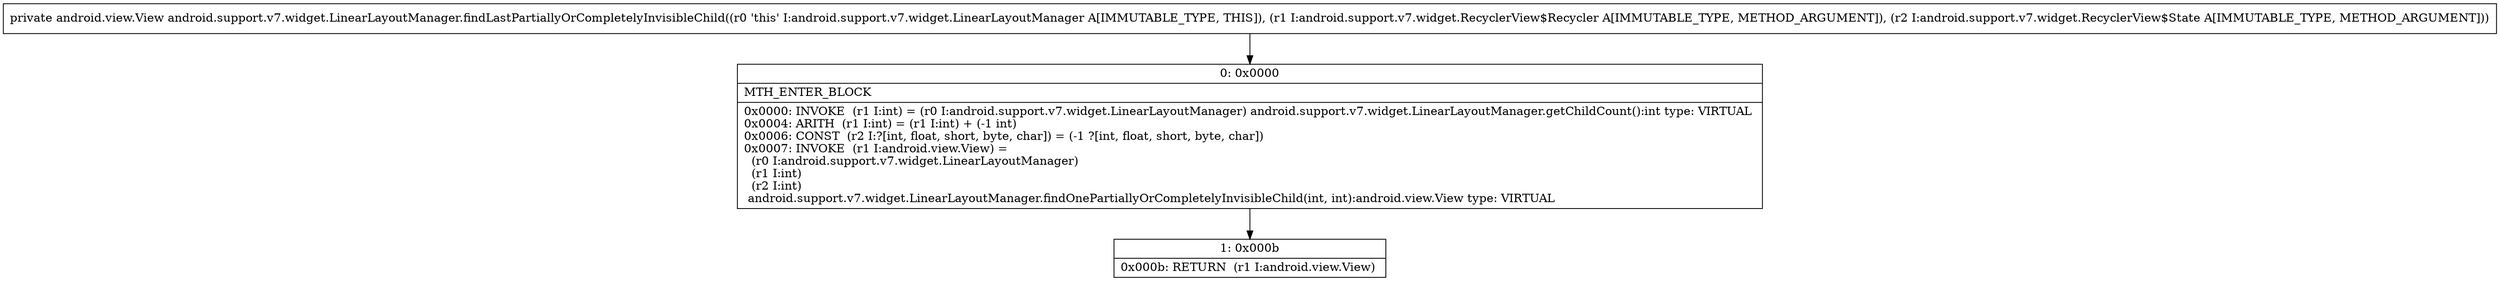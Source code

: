 digraph "CFG forandroid.support.v7.widget.LinearLayoutManager.findLastPartiallyOrCompletelyInvisibleChild(Landroid\/support\/v7\/widget\/RecyclerView$Recycler;Landroid\/support\/v7\/widget\/RecyclerView$State;)Landroid\/view\/View;" {
Node_0 [shape=record,label="{0\:\ 0x0000|MTH_ENTER_BLOCK\l|0x0000: INVOKE  (r1 I:int) = (r0 I:android.support.v7.widget.LinearLayoutManager) android.support.v7.widget.LinearLayoutManager.getChildCount():int type: VIRTUAL \l0x0004: ARITH  (r1 I:int) = (r1 I:int) + (\-1 int) \l0x0006: CONST  (r2 I:?[int, float, short, byte, char]) = (\-1 ?[int, float, short, byte, char]) \l0x0007: INVOKE  (r1 I:android.view.View) = \l  (r0 I:android.support.v7.widget.LinearLayoutManager)\l  (r1 I:int)\l  (r2 I:int)\l android.support.v7.widget.LinearLayoutManager.findOnePartiallyOrCompletelyInvisibleChild(int, int):android.view.View type: VIRTUAL \l}"];
Node_1 [shape=record,label="{1\:\ 0x000b|0x000b: RETURN  (r1 I:android.view.View) \l}"];
MethodNode[shape=record,label="{private android.view.View android.support.v7.widget.LinearLayoutManager.findLastPartiallyOrCompletelyInvisibleChild((r0 'this' I:android.support.v7.widget.LinearLayoutManager A[IMMUTABLE_TYPE, THIS]), (r1 I:android.support.v7.widget.RecyclerView$Recycler A[IMMUTABLE_TYPE, METHOD_ARGUMENT]), (r2 I:android.support.v7.widget.RecyclerView$State A[IMMUTABLE_TYPE, METHOD_ARGUMENT])) }"];
MethodNode -> Node_0;
Node_0 -> Node_1;
}

